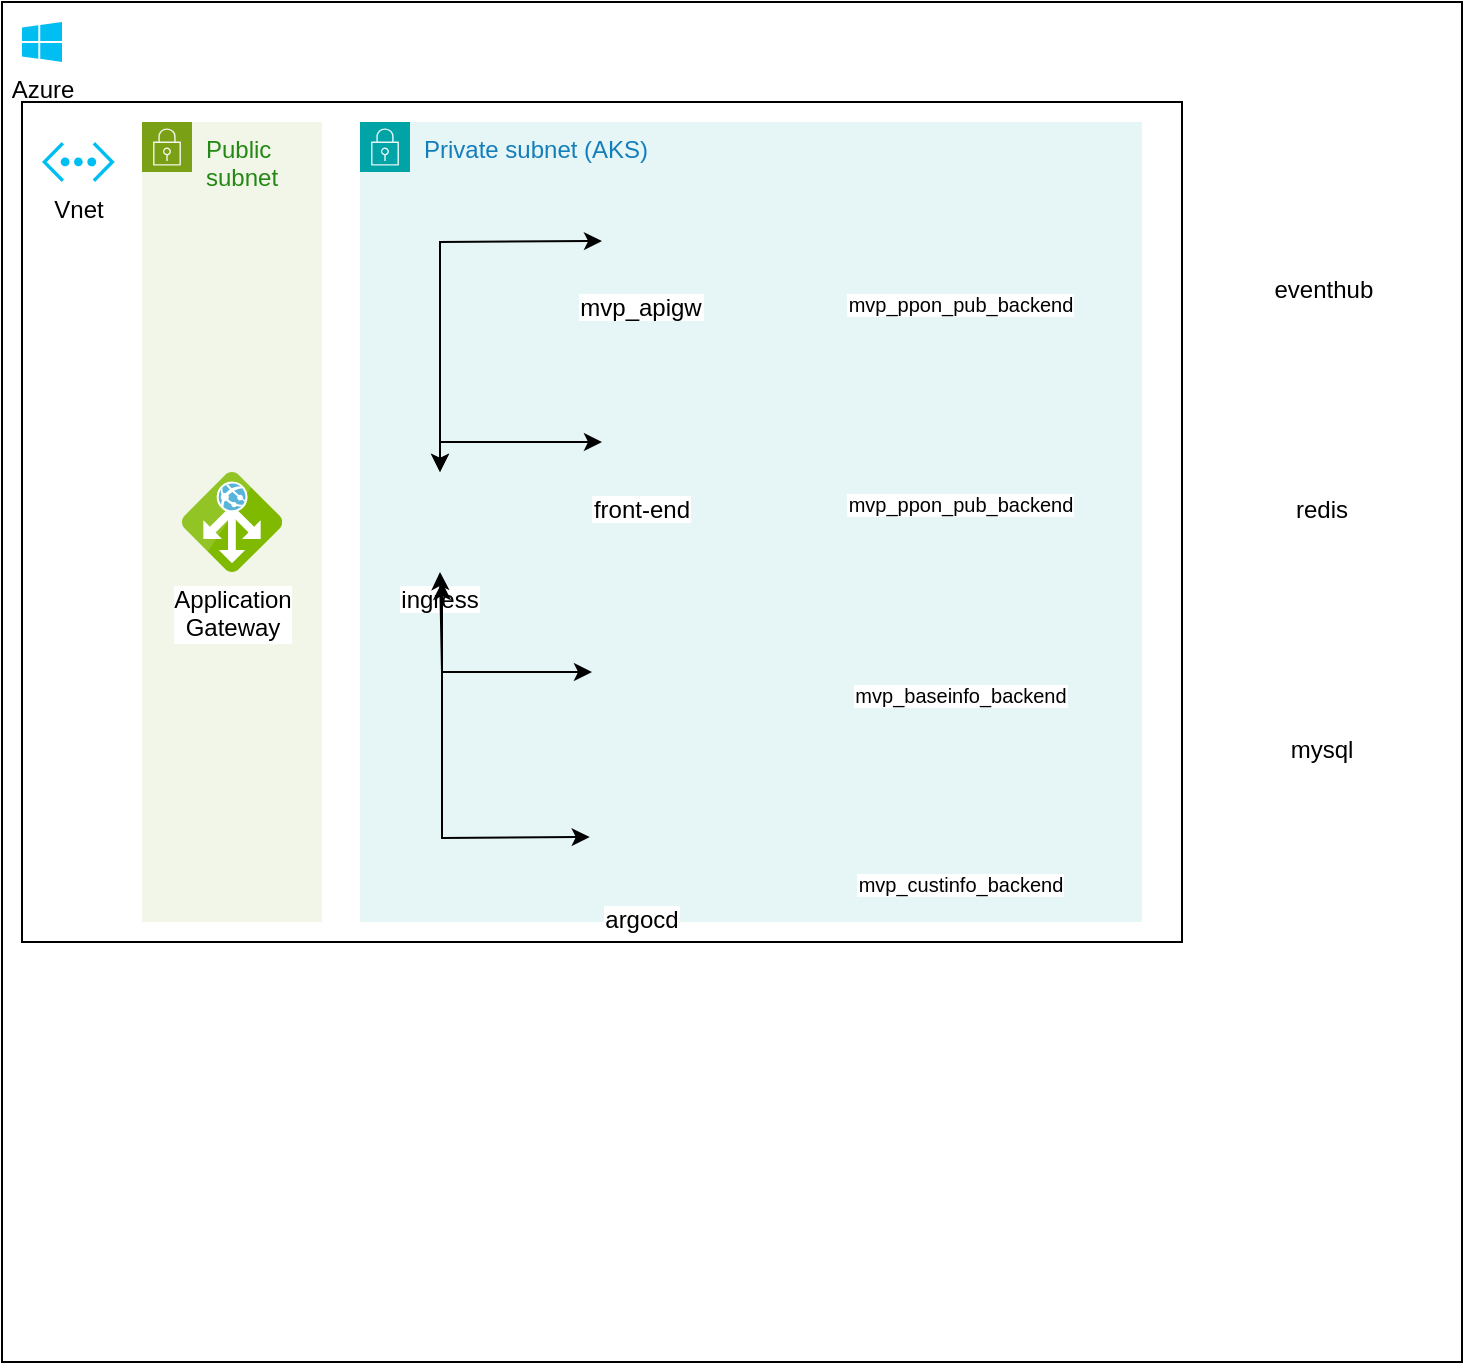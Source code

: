 <mxfile version="26.2.14">
  <diagram name="페이지-1" id="WM2YHoI3XMPl7KEgLp-8">
    <mxGraphModel dx="1028" dy="687" grid="1" gridSize="10" guides="1" tooltips="1" connect="1" arrows="1" fold="1" page="1" pageScale="1" pageWidth="827" pageHeight="1169" math="0" shadow="0">
      <root>
        <mxCell id="0" />
        <mxCell id="1" parent="0" />
        <UserObject label="https://azure.microsoft.com/svghandler/cache/?width=600&amp;height=315" link="https://azure.microsoft.com/svghandler/cache/?width=600&amp;height=315" id="j5Ou1AIrf4W_99Q9KBAx-1">
          <mxCell style="rounded=0;whiteSpace=wrap;html=1;glass=0;" vertex="1" parent="1">
            <mxGeometry x="170" y="250" width="730" height="680" as="geometry" />
          </mxCell>
        </UserObject>
        <mxCell id="j5Ou1AIrf4W_99Q9KBAx-2" value="Azure" style="verticalLabelPosition=bottom;html=1;verticalAlign=top;align=center;strokeColor=none;fillColor=#00BEF2;shape=mxgraph.azure.azure_instance;" vertex="1" parent="1">
          <mxGeometry x="180" y="260" width="20" height="20" as="geometry" />
        </mxCell>
        <mxCell id="j5Ou1AIrf4W_99Q9KBAx-3" value="" style="rounded=0;whiteSpace=wrap;html=1;" vertex="1" parent="1">
          <mxGeometry x="180" y="300" width="580" height="420" as="geometry" />
        </mxCell>
        <mxCell id="j5Ou1AIrf4W_99Q9KBAx-4" value="Vnet" style="verticalLabelPosition=bottom;html=1;verticalAlign=top;align=center;strokeColor=none;fillColor=#00BEF2;shape=mxgraph.azure.virtual_network;pointerEvents=1;" vertex="1" parent="1">
          <mxGeometry x="190" y="320" width="36.36" height="20" as="geometry" />
        </mxCell>
        <mxCell id="j5Ou1AIrf4W_99Q9KBAx-5" value="Public subnet" style="points=[[0,0],[0.25,0],[0.5,0],[0.75,0],[1,0],[1,0.25],[1,0.5],[1,0.75],[1,1],[0.75,1],[0.5,1],[0.25,1],[0,1],[0,0.75],[0,0.5],[0,0.25]];outlineConnect=0;gradientColor=none;html=1;whiteSpace=wrap;fontSize=12;fontStyle=0;container=1;pointerEvents=0;collapsible=0;recursiveResize=0;shape=mxgraph.aws4.group;grIcon=mxgraph.aws4.group_security_group;grStroke=0;strokeColor=#7AA116;fillColor=#F2F6E8;verticalAlign=top;align=left;spacingLeft=30;fontColor=#248814;dashed=0;" vertex="1" parent="1">
          <mxGeometry x="240" y="310" width="90" height="400" as="geometry" />
        </mxCell>
        <mxCell id="j5Ou1AIrf4W_99Q9KBAx-7" value="Application&lt;br&gt;Gateway" style="image;sketch=0;aspect=fixed;html=1;points=[];align=center;fontSize=12;image=img/lib/mscae/Application_Gateway.svg;" vertex="1" parent="j5Ou1AIrf4W_99Q9KBAx-5">
          <mxGeometry x="20" y="175" width="50" height="50" as="geometry" />
        </mxCell>
        <mxCell id="j5Ou1AIrf4W_99Q9KBAx-6" value="Private subnet (AKS)" style="points=[[0,0],[0.25,0],[0.5,0],[0.75,0],[1,0],[1,0.25],[1,0.5],[1,0.75],[1,1],[0.75,1],[0.5,1],[0.25,1],[0,1],[0,0.75],[0,0.5],[0,0.25]];outlineConnect=0;gradientColor=none;html=1;whiteSpace=wrap;fontSize=12;fontStyle=0;container=1;pointerEvents=0;collapsible=0;recursiveResize=0;shape=mxgraph.aws4.group;grIcon=mxgraph.aws4.group_security_group;grStroke=0;strokeColor=#00A4A6;fillColor=#E6F6F7;verticalAlign=top;align=left;spacingLeft=30;fontColor=#147EBA;dashed=0;" vertex="1" parent="1">
          <mxGeometry x="349" y="310" width="391" height="400" as="geometry" />
        </mxCell>
        <mxCell id="j5Ou1AIrf4W_99Q9KBAx-9" value="ingress" style="shape=image;verticalLabelPosition=bottom;labelBackgroundColor=default;verticalAlign=top;aspect=fixed;imageAspect=0;image=https://blog.kakaocdn.net/dn/cjfrcx/btsJ0M3mBt5/m4mYmcYIHokTlkyQycnIRk/img.png;" vertex="1" parent="j5Ou1AIrf4W_99Q9KBAx-6">
          <mxGeometry x="15" y="175" width="50" height="50" as="geometry" />
        </mxCell>
        <mxCell id="j5Ou1AIrf4W_99Q9KBAx-14" value="front-end" style="shape=image;verticalLabelPosition=bottom;labelBackgroundColor=default;verticalAlign=top;aspect=fixed;imageAspect=0;image=https://cdn3.iconfinder.com/data/icons/logos-and-brands-adobe/512/367_Vuejs-512.png;" vertex="1" parent="j5Ou1AIrf4W_99Q9KBAx-6">
          <mxGeometry x="120.99" y="140" width="40" height="40" as="geometry" />
        </mxCell>
        <mxCell id="j5Ou1AIrf4W_99Q9KBAx-15" value="" style="shape=image;verticalLabelPosition=bottom;labelBackgroundColor=default;verticalAlign=top;aspect=fixed;imageAspect=0;image=https://miro.medium.com/v2/resize:fit:1400/0*bKfOagkmq0M2KR3-.png;" vertex="1" parent="j5Ou1AIrf4W_99Q9KBAx-6">
          <mxGeometry x="115.99" y="250" width="50" height="50" as="geometry" />
        </mxCell>
        <mxCell id="j5Ou1AIrf4W_99Q9KBAx-17" value="argocd" style="shape=image;verticalLabelPosition=bottom;labelBackgroundColor=default;verticalAlign=top;aspect=fixed;imageAspect=0;image=https://miro.medium.com/v2/resize:fit:1000/0*rL3ddwwD5xZa-xmG.png;clipPath=inset(11.4% 31.33% 17.84% 30.33%);" vertex="1" parent="j5Ou1AIrf4W_99Q9KBAx-6">
          <mxGeometry x="114.86" y="330" width="52.27" height="55" as="geometry" />
        </mxCell>
        <mxCell id="j5Ou1AIrf4W_99Q9KBAx-19" value="" style="endArrow=classic;startArrow=classic;html=1;rounded=0;entryX=0;entryY=0.5;entryDx=0;entryDy=0;exitX=0.5;exitY=0;exitDx=0;exitDy=0;" edge="1" parent="j5Ou1AIrf4W_99Q9KBAx-6" source="j5Ou1AIrf4W_99Q9KBAx-9" target="j5Ou1AIrf4W_99Q9KBAx-14">
          <mxGeometry width="50" height="50" relative="1" as="geometry">
            <mxPoint x="91" y="330" as="sourcePoint" />
            <mxPoint x="141" y="280" as="targetPoint" />
            <Array as="points">
              <mxPoint x="40" y="160" />
            </Array>
          </mxGeometry>
        </mxCell>
        <mxCell id="j5Ou1AIrf4W_99Q9KBAx-20" value="" style="endArrow=classic;startArrow=classic;html=1;rounded=0;entryX=0;entryY=0.5;entryDx=0;entryDy=0;exitX=0.5;exitY=1;exitDx=0;exitDy=0;" edge="1" parent="j5Ou1AIrf4W_99Q9KBAx-6" source="j5Ou1AIrf4W_99Q9KBAx-9" target="j5Ou1AIrf4W_99Q9KBAx-15">
          <mxGeometry width="50" height="50" relative="1" as="geometry">
            <mxPoint x="91" y="330" as="sourcePoint" />
            <mxPoint x="141" y="280" as="targetPoint" />
            <Array as="points">
              <mxPoint x="41" y="275" />
            </Array>
          </mxGeometry>
        </mxCell>
        <mxCell id="j5Ou1AIrf4W_99Q9KBAx-28" value="mvp_ppon_pub_backend" style="shape=image;verticalLabelPosition=bottom;labelBackgroundColor=default;verticalAlign=top;aspect=fixed;imageAspect=0;image=https://www.svgrepo.com/show/354380/spring-icon.svg;fontSize=10;" vertex="1" parent="j5Ou1AIrf4W_99Q9KBAx-6">
          <mxGeometry x="281" y="40" width="39" height="39" as="geometry" />
        </mxCell>
        <mxCell id="j5Ou1AIrf4W_99Q9KBAx-46" value="mvp_baseinfo_backend" style="shape=image;verticalLabelPosition=bottom;labelBackgroundColor=default;verticalAlign=top;aspect=fixed;imageAspect=0;image=https://www.svgrepo.com/show/354380/spring-icon.svg;fontSize=10;" vertex="1" parent="j5Ou1AIrf4W_99Q9KBAx-6">
          <mxGeometry x="281" y="235.5" width="39" height="39" as="geometry" />
        </mxCell>
        <mxCell id="j5Ou1AIrf4W_99Q9KBAx-16" value="mvp_apigw" style="shape=image;verticalLabelPosition=bottom;labelBackgroundColor=default;verticalAlign=top;aspect=fixed;imageAspect=0;image=https://www.svgrepo.com/show/354380/spring-icon.svg;" vertex="1" parent="1">
          <mxGeometry x="470" y="350" width="39" height="39" as="geometry" />
        </mxCell>
        <mxCell id="j5Ou1AIrf4W_99Q9KBAx-18" value="" style="endArrow=classic;startArrow=classic;html=1;rounded=0;exitX=0;exitY=0.5;exitDx=0;exitDy=0;entryX=0.5;entryY=0;entryDx=0;entryDy=0;" edge="1" parent="1" source="j5Ou1AIrf4W_99Q9KBAx-16" target="j5Ou1AIrf4W_99Q9KBAx-9">
          <mxGeometry width="50" height="50" relative="1" as="geometry">
            <mxPoint x="440" y="640" as="sourcePoint" />
            <mxPoint x="490" y="590" as="targetPoint" />
            <Array as="points">
              <mxPoint x="389" y="370" />
            </Array>
          </mxGeometry>
        </mxCell>
        <mxCell id="j5Ou1AIrf4W_99Q9KBAx-21" value="" style="endArrow=classic;startArrow=classic;html=1;rounded=0;entryX=0;entryY=0.5;entryDx=0;entryDy=0;" edge="1" parent="1" target="j5Ou1AIrf4W_99Q9KBAx-17">
          <mxGeometry width="50" height="50" relative="1" as="geometry">
            <mxPoint x="390" y="540" as="sourcePoint" />
            <mxPoint x="490" y="590" as="targetPoint" />
            <Array as="points">
              <mxPoint x="390" y="668" />
            </Array>
          </mxGeometry>
        </mxCell>
        <mxCell id="j5Ou1AIrf4W_99Q9KBAx-23" value="redis" style="shape=image;verticalLabelPosition=bottom;labelBackgroundColor=default;verticalAlign=top;aspect=fixed;imageAspect=0;image=https://symbols.getvecta.com/stencil_28/13_cache-including-redis.0a9a47332f.png;" vertex="1" parent="1">
          <mxGeometry x="810" y="450" width="40" height="40" as="geometry" />
        </mxCell>
        <mxCell id="j5Ou1AIrf4W_99Q9KBAx-25" value="mysql" style="shape=image;verticalLabelPosition=bottom;labelBackgroundColor=default;verticalAlign=top;aspect=fixed;imageAspect=0;image=https://cdn.prod.website-files.com/5ecbeb8d7557e7f636691721/65837b0a4fcdb20bb848eed4_Azure-MySQL_logo.png;clipPath=inset(6% 17.6% 8% 16.8%);" vertex="1" parent="1">
          <mxGeometry x="810.93" y="560" width="38.14" height="50" as="geometry" />
        </mxCell>
        <mxCell id="j5Ou1AIrf4W_99Q9KBAx-27" value="eventhub" style="shape=image;verticalLabelPosition=bottom;labelBackgroundColor=default;verticalAlign=top;aspect=fixed;imageAspect=0;image=https://symbols.getvecta.com/stencil_27/48_event-hubs.7e2864e3a4.png;" vertex="1" parent="1">
          <mxGeometry x="810.93" y="340" width="40" height="40" as="geometry" />
        </mxCell>
        <mxCell id="j5Ou1AIrf4W_99Q9KBAx-45" value="mvp_ppon_pub_backend" style="shape=image;verticalLabelPosition=bottom;labelBackgroundColor=default;verticalAlign=top;aspect=fixed;imageAspect=0;image=https://www.svgrepo.com/show/354380/spring-icon.svg;fontSize=10;" vertex="1" parent="1">
          <mxGeometry x="630" y="450" width="39" height="39" as="geometry" />
        </mxCell>
        <mxCell id="j5Ou1AIrf4W_99Q9KBAx-47" value="mvp_custinfo_backend" style="shape=image;verticalLabelPosition=bottom;labelBackgroundColor=default;verticalAlign=top;aspect=fixed;imageAspect=0;image=https://www.svgrepo.com/show/354380/spring-icon.svg;fontSize=10;" vertex="1" parent="1">
          <mxGeometry x="630" y="640" width="39" height="39" as="geometry" />
        </mxCell>
      </root>
    </mxGraphModel>
  </diagram>
</mxfile>
